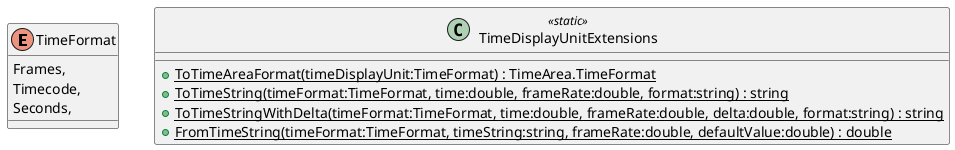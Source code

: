 @startuml
enum TimeFormat {
    Frames,
    Timecode,
    Seconds,
}
class TimeDisplayUnitExtensions <<static>> {
    + {static} ToTimeAreaFormat(timeDisplayUnit:TimeFormat) : TimeArea.TimeFormat
    + {static} ToTimeString(timeFormat:TimeFormat, time:double, frameRate:double, format:string) : string
    + {static} ToTimeStringWithDelta(timeFormat:TimeFormat, time:double, frameRate:double, delta:double, format:string) : string
    + {static} FromTimeString(timeFormat:TimeFormat, timeString:string, frameRate:double, defaultValue:double) : double
}
@enduml
